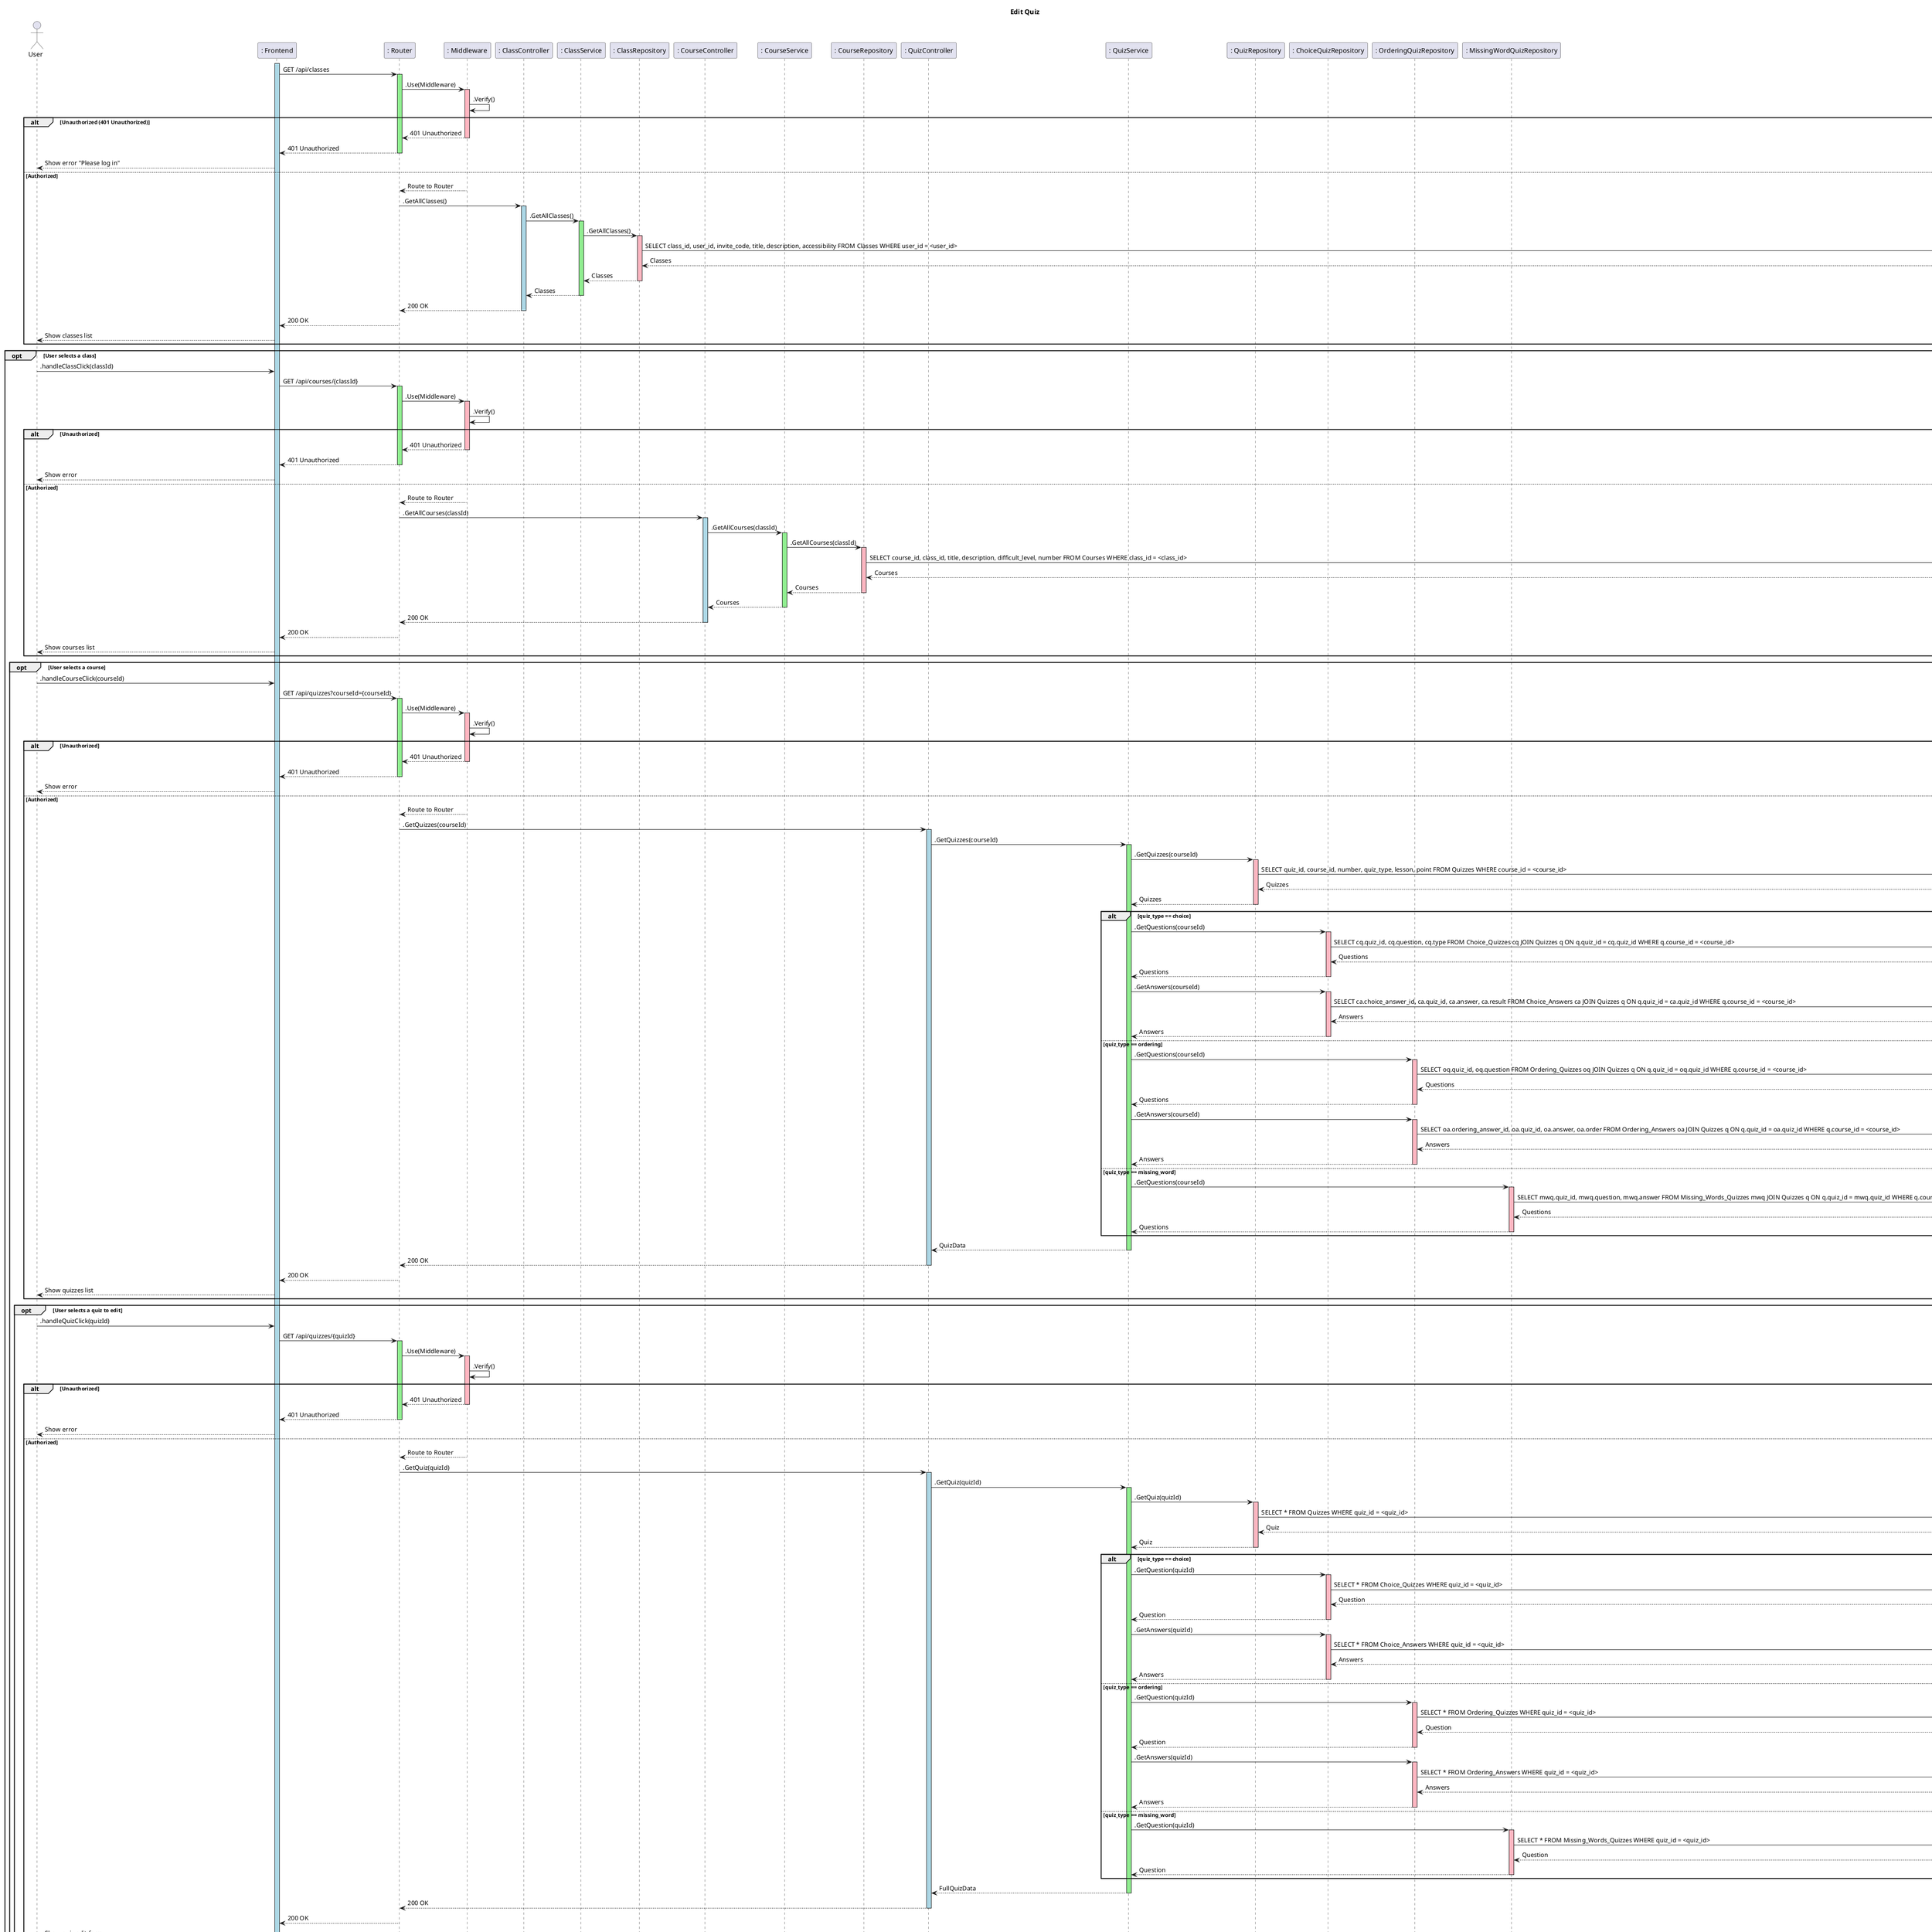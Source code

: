 @startuml SequenceDiagram
title Edit Quiz

actor User
participant ": Frontend" as Frontend
participant ": Router" as Router
participant ": Middleware" as Middleware

participant ": ClassController" as ClassController
participant ": ClassService" as ClassService
participant ": ClassRepository" as ClassRepository

participant ": CourseController" as CourseController
participant ": CourseService" as CourseService
participant ": CourseRepository" as CourseRepository

participant ": QuizController" as QuizController
participant ": QuizService" as QuizService
participant ": QuizRepository" as QuizRepository
participant ": ChoiceQuizRepository" as ChoiceQuizRepository
participant ": OrderingQuizRepository" as OrderingQuizRepository
participant ": MissingWordQuizRepository" as MissingWordQuizRepository

database Database

activate Frontend #LightBlue

Frontend -> Router: GET /api/classes
activate Router #LightGreen

Router -> Middleware: .Use(Middleware)
activate Middleware #LightPink
Middleware -> Middleware : .Verify()

alt Unauthorized (401 Unauthorized)
  Middleware --> Router: 401 Unauthorized
  deactivate Middleware
  Router --> Frontend: 401 Unauthorized
  deactivate Router
  Frontend --> User: Show error "Please log in"
else Authorized
  Middleware --> Router: Route to Router
  deactivate Middleware
  Router -> ClassController: .GetAllClasses()
  activate ClassController #LightBlue
  ClassController -> ClassService: .GetAllClasses()
  activate ClassService #LightGreen
  ClassService -> ClassRepository: .GetAllClasses()
  activate ClassRepository #LightPink
  ClassRepository -> Database: SELECT class_id, user_id, invite_code, title, description, accessibility FROM Classes WHERE user_id = <user_id>
  activate Database #LightGray
  Database --> ClassRepository : Classes
  deactivate Database
  ClassRepository --> ClassService : Classes
  deactivate ClassRepository
  ClassService --> ClassController : Classes
  deactivate ClassService

  ClassController --> Router : 200 OK
  deactivate ClassController
  Router --> Frontend : 200 OK
  deactivate Router
  Frontend --> User : Show classes list
end

opt User selects a class
  User -> Frontend: .handleClassClick(classId)
  Frontend -> Router: GET /api/courses/{classId}
  activate Router #LightGreen

  Router -> Middleware: .Use(Middleware)
  activate Middleware #LightPink
  Middleware -> Middleware : .Verify()

  alt Unauthorized
    Middleware --> Router: 401 Unauthorized
    deactivate Middleware
    Router --> Frontend: 401 Unauthorized
    deactivate Router
    Frontend --> User: Show error
  else Authorized
    Middleware --> Router: Route to Router
    deactivate Middleware
    Router -> CourseController: .GetAllCourses(classId)
    activate CourseController #LightBlue
    CourseController -> CourseService: .GetAllCourses(classId)
    activate CourseService #LightGreen
    CourseService -> CourseRepository: .GetAllCourses(classId)
    activate CourseRepository #LightPink
    CourseRepository -> Database: SELECT course_id, class_id, title, description, difficult_level, number FROM Courses WHERE class_id = <class_id>
    activate Database #LightGray
    Database --> CourseRepository : Courses
    deactivate Database
    CourseRepository --> CourseService : Courses
    deactivate CourseRepository
    CourseService --> CourseController : Courses
    deactivate CourseService

    CourseController --> Router : 200 OK
    deactivate CourseController
    Router --> Frontend : 200 OK
    deactivate Router
    Frontend --> User : Show courses list
  end

  opt User selects a course
    User -> Frontend: .handleCourseClick(courseId)
    Frontend -> Router: GET /api/quizzes?courseId={courseId}
    activate Router #LightGreen

    Router -> Middleware: .Use(Middleware)
    activate Middleware #LightPink
    Middleware -> Middleware : .Verify()

    alt Unauthorized
      Middleware --> Router: 401 Unauthorized
      deactivate Middleware
      Router --> Frontend: 401 Unauthorized
      deactivate Router
      Frontend --> User: Show error
    else Authorized
      Middleware --> Router: Route to Router
      deactivate Middleware
      Router -> QuizController: .GetQuizzes(courseId)
      activate QuizController #LightBlue
      QuizController -> QuizService: .GetQuizzes(courseId)
      activate QuizService #LightGreen
      QuizService -> QuizRepository: .GetQuizzes(courseId)
      activate QuizRepository #LightPink
      QuizRepository -> Database: SELECT quiz_id, course_id, number, quiz_type, lesson, point FROM Quizzes WHERE course_id = <course_id>
      activate Database #LightGray
      Database --> QuizRepository : Quizzes
      deactivate Database
      QuizRepository --> QuizService : Quizzes
      deactivate QuizRepository

      alt quiz_type == choice
        QuizService -> ChoiceQuizRepository: .GetQuestions(courseId)
        activate ChoiceQuizRepository #LightPink
        ChoiceQuizRepository -> Database: SELECT cq.quiz_id, cq.question, cq.type FROM Choice_Quizzes cq JOIN Quizzes q ON q.quiz_id = cq.quiz_id WHERE q.course_id = <course_id>
        activate Database #LightGray
        Database --> ChoiceQuizRepository : Questions
        deactivate Database
        ChoiceQuizRepository --> QuizService : Questions
        deactivate ChoiceQuizRepository

        QuizService -> ChoiceQuizRepository: .GetAnswers(courseId)
        activate ChoiceQuizRepository #LightPink
        ChoiceQuizRepository -> Database: SELECT ca.choice_answer_id, ca.quiz_id, ca.answer, ca.result FROM Choice_Answers ca JOIN Quizzes q ON q.quiz_id = ca.quiz_id WHERE q.course_id = <course_id>
        activate Database #LightGray
        Database --> ChoiceQuizRepository : Answers
        deactivate Database
        ChoiceQuizRepository --> QuizService : Answers
        deactivate ChoiceQuizRepository
      else quiz_type == ordering
        QuizService -> OrderingQuizRepository: .GetQuestions(courseId)
        activate OrderingQuizRepository #LightPink
        OrderingQuizRepository -> Database: SELECT oq.quiz_id, oq.question FROM Ordering_Quizzes oq JOIN Quizzes q ON q.quiz_id = oq.quiz_id WHERE q.course_id = <course_id>
        activate Database #LightGray
        Database --> OrderingQuizRepository : Questions
        deactivate Database
        OrderingQuizRepository --> QuizService : Questions
        deactivate OrderingQuizRepository

        QuizService -> OrderingQuizRepository: .GetAnswers(courseId)
        activate OrderingQuizRepository #LightPink
        OrderingQuizRepository -> Database: SELECT oa.ordering_answer_id, oa.quiz_id, oa.answer, oa.order FROM Ordering_Answers oa JOIN Quizzes q ON q.quiz_id = oa.quiz_id WHERE q.course_id = <course_id>
        activate Database #LightGray
        Database --> OrderingQuizRepository : Answers
        deactivate Database
        OrderingQuizRepository --> QuizService : Answers
        deactivate OrderingQuizRepository
      else quiz_type == missing_word
        QuizService -> MissingWordQuizRepository: .GetQuestions(courseId)
        activate MissingWordQuizRepository #LightPink
        MissingWordQuizRepository -> Database: SELECT mwq.quiz_id, mwq.question, mwq.answer FROM Missing_Words_Quizzes mwq JOIN Quizzes q ON q.quiz_id = mwq.quiz_id WHERE q.course_id = <course_id>
        activate Database #LightGray
        Database --> MissingWordQuizRepository : Questions
        deactivate Database
        MissingWordQuizRepository --> QuizService : Questions
        deactivate MissingWordQuizRepository
      end

      QuizService --> QuizController : QuizData
      deactivate QuizService
      QuizController --> Router : 200 OK
      deactivate QuizController
      Router --> Frontend : 200 OK
      deactivate Router
      Frontend --> User : Show quizzes list
    end

    opt User selects a quiz to edit
      User -> Frontend: .handleQuizClick(quizId)
      Frontend -> Router: GET /api/quizzes/{quizId}
      activate Router #LightGreen

      Router -> Middleware: .Use(Middleware)
      activate Middleware #LightPink
      Middleware -> Middleware : .Verify()

      alt Unauthorized
        Middleware --> Router: 401 Unauthorized
        deactivate Middleware
        Router --> Frontend: 401 Unauthorized
        deactivate Router
        Frontend --> User: Show error
      else Authorized
        Middleware --> Router: Route to Router
        deactivate Middleware
        Router -> QuizController: .GetQuiz(quizId)
        activate QuizController #LightBlue
        QuizController -> QuizService: .GetQuiz(quizId)
        activate QuizService #LightGreen
        QuizService -> QuizRepository: .GetQuiz(quizId)
        activate QuizRepository #LightPink
        QuizRepository -> Database: SELECT * FROM Quizzes WHERE quiz_id = <quiz_id>
        activate Database #LightGray
        Database --> QuizRepository : Quiz
        deactivate Database
        QuizRepository --> QuizService : Quiz
        deactivate QuizRepository

        alt quiz_type == choice
          QuizService -> ChoiceQuizRepository: .GetQuestion(quizId)
          activate ChoiceQuizRepository #LightPink
          ChoiceQuizRepository -> Database: SELECT * FROM Choice_Quizzes WHERE quiz_id = <quiz_id>
          activate Database #LightGray
          Database --> ChoiceQuizRepository : Question
          deactivate Database
          ChoiceQuizRepository --> QuizService : Question
          deactivate ChoiceQuizRepository

          QuizService -> ChoiceQuizRepository: .GetAnswers(quizId)
          activate ChoiceQuizRepository #LightPink
          ChoiceQuizRepository -> Database: SELECT * FROM Choice_Answers WHERE quiz_id = <quiz_id>
          activate Database #LightGray
          Database --> ChoiceQuizRepository : Answers
          deactivate Database
          ChoiceQuizRepository --> QuizService : Answers
          deactivate ChoiceQuizRepository
        else quiz_type == ordering
          QuizService -> OrderingQuizRepository: .GetQuestion(quizId)
          activate OrderingQuizRepository #LightPink
          OrderingQuizRepository -> Database: SELECT * FROM Ordering_Quizzes WHERE quiz_id = <quiz_id>
          activate Database #LightGray
          Database --> OrderingQuizRepository : Question
          deactivate Database
          OrderingQuizRepository --> QuizService : Question
          deactivate OrderingQuizRepository

          QuizService -> OrderingQuizRepository: .GetAnswers(quizId)
          activate OrderingQuizRepository #LightPink
          OrderingQuizRepository -> Database: SELECT * FROM Ordering_Answers WHERE quiz_id = <quiz_id>
          activate Database #LightGray
          Database --> OrderingQuizRepository : Answers
          deactivate Database
          OrderingQuizRepository --> QuizService : Answers
          deactivate OrderingQuizRepository
        else quiz_type == missing_word
          QuizService -> MissingWordQuizRepository: .GetQuestion(quizId)
          activate MissingWordQuizRepository #LightPink
          MissingWordQuizRepository -> Database: SELECT * FROM Missing_Words_Quizzes WHERE quiz_id = <quiz_id>
          activate Database #LightGray
          Database --> MissingWordQuizRepository : Question
          deactivate Database
          MissingWordQuizRepository --> QuizService : Question
          deactivate MissingWordQuizRepository
        end

        QuizService --> QuizController : FullQuizData
        deactivate QuizService
        QuizController --> Router : 200 OK
        deactivate QuizController
        Router --> Frontend : 200 OK
        deactivate Router
        Frontend --> User : Show quiz edit form
      end

      opt User submits edited quiz
        User -> Frontend: .handleSubmitQuizEdit(quizId, content, quiz_type, questions, choices, answers)
        Frontend -> Router: PUT /api/quizzes/{quizId}
        activate Router #LightGreen

        Router -> Middleware: .Use(Middleware)
        activate Middleware #LightPink
        Middleware -> Middleware : .Verify()

        alt Unauthorized
          Middleware --> Router: 401 Unauthorized
          deactivate Middleware
          Router --> Frontend: 401 Unauthorized
          deactivate Router
          Frontend --> User: Show error
        else Authorized
          Middleware --> Router: Route to Router
          deactivate Middleware
          Router -> QuizController: .EditQuiz(quizId, content, quiz_type, questions, choices, answers)
          activate QuizController #LightBlue
          QuizController -> QuizService: .EditQuiz(quizId, content, quiz_type, questions, choices, answers)
          activate QuizService #LightGreen

          QuizService -> QuizRepository: .UpdateQuiz(quizId, content, quiz_type)
          activate QuizRepository #LightPink
          QuizRepository -> Database: UPDATE Quizzes SET quiz_type = <quiz_type>, number = <number>, point = <point> WHERE quiz_id = <quiz_id>
          activate Database #LightGray
          Database --> QuizRepository : Success
          deactivate Database
          QuizRepository --> QuizService : Success
          deactivate QuizRepository

          alt quiz_type == choice
            QuizService -> ChoiceQuizRepository: .UpdateQuestion(quizId, questions)
            activate ChoiceQuizRepository #LightPink
            ChoiceQuizRepository -> Database: UPDATE Choice_Quizzes SET question = <question>, type = <type> WHERE quiz_id = <quiz_id>
            activate Database #LightGray
            Database --> ChoiceQuizRepository : Success
            deactivate Database

            loop for each answer
              QuizService -> ChoiceQuizRepository: .UpdateAnswer(answerId, answer, result)
              ChoiceQuizRepository -> Database: UPDATE Choice_Answers SET answer = <answer>, result = <result> WHERE choice_answer_id = <choice_answer_id>
              activate Database #LightGray
              Database --> ChoiceQuizRepository : Success
              deactivate Database
            end
            ChoiceQuizRepository --> QuizService : Success
            deactivate ChoiceQuizRepository
          else quiz_type == ordering
            QuizService -> OrderingQuizRepository: .UpdateQuestion(quizId, questions)
            activate OrderingQuizRepository #LightPink
            OrderingQuizRepository -> Database: UPDATE Ordering_Quizzes SET question = <question> WHERE quiz_id = <quiz_id>
            activate Database #LightGray
            Database --> OrderingQuizRepository : Success
            deactivate Database

            loop for each answer
              QuizService -> OrderingQuizRepository: .UpdateAnswer(answerId, answer, order)
              OrderingQuizRepository -> Database: UPDATE Ordering_Answers SET answer = <answer>, order = <order> WHERE ordering_answer_id = <ordering_answer_id>
              activate Database #LightGray
              Database --> OrderingQuizRepository : Success
              deactivate Database
            end
            OrderingQuizRepository --> QuizService : Success
            deactivate OrderingQuizRepository
          else quiz_type == missing_word
            QuizService -> MissingWordQuizRepository: .UpdateQuestion(quizId, questions, answers)
            activate MissingWordQuizRepository #LightPink
            MissingWordQuizRepository -> Database: UPDATE Missing_Words_Quizzes SET question = <question>, answer = <answer> WHERE quiz_id = <quiz_id>
            activate Database #LightGray
            Database --> MissingWordQuizRepository : Success
            deactivate Database
            MissingWordQuizRepository --> QuizService : Success
            deactivate MissingWordQuizRepository
          end

          QuizService --> QuizController : Success
          deactivate QuizService
          QuizController --> Router : 200 OK
          deactivate QuizController
          Router --> Frontend : 200 OK
          deactivate Router
          Frontend --> User : Show success "Quiz updated"
        end
      end
    end
  end
end

deactivate Frontend
@enduml